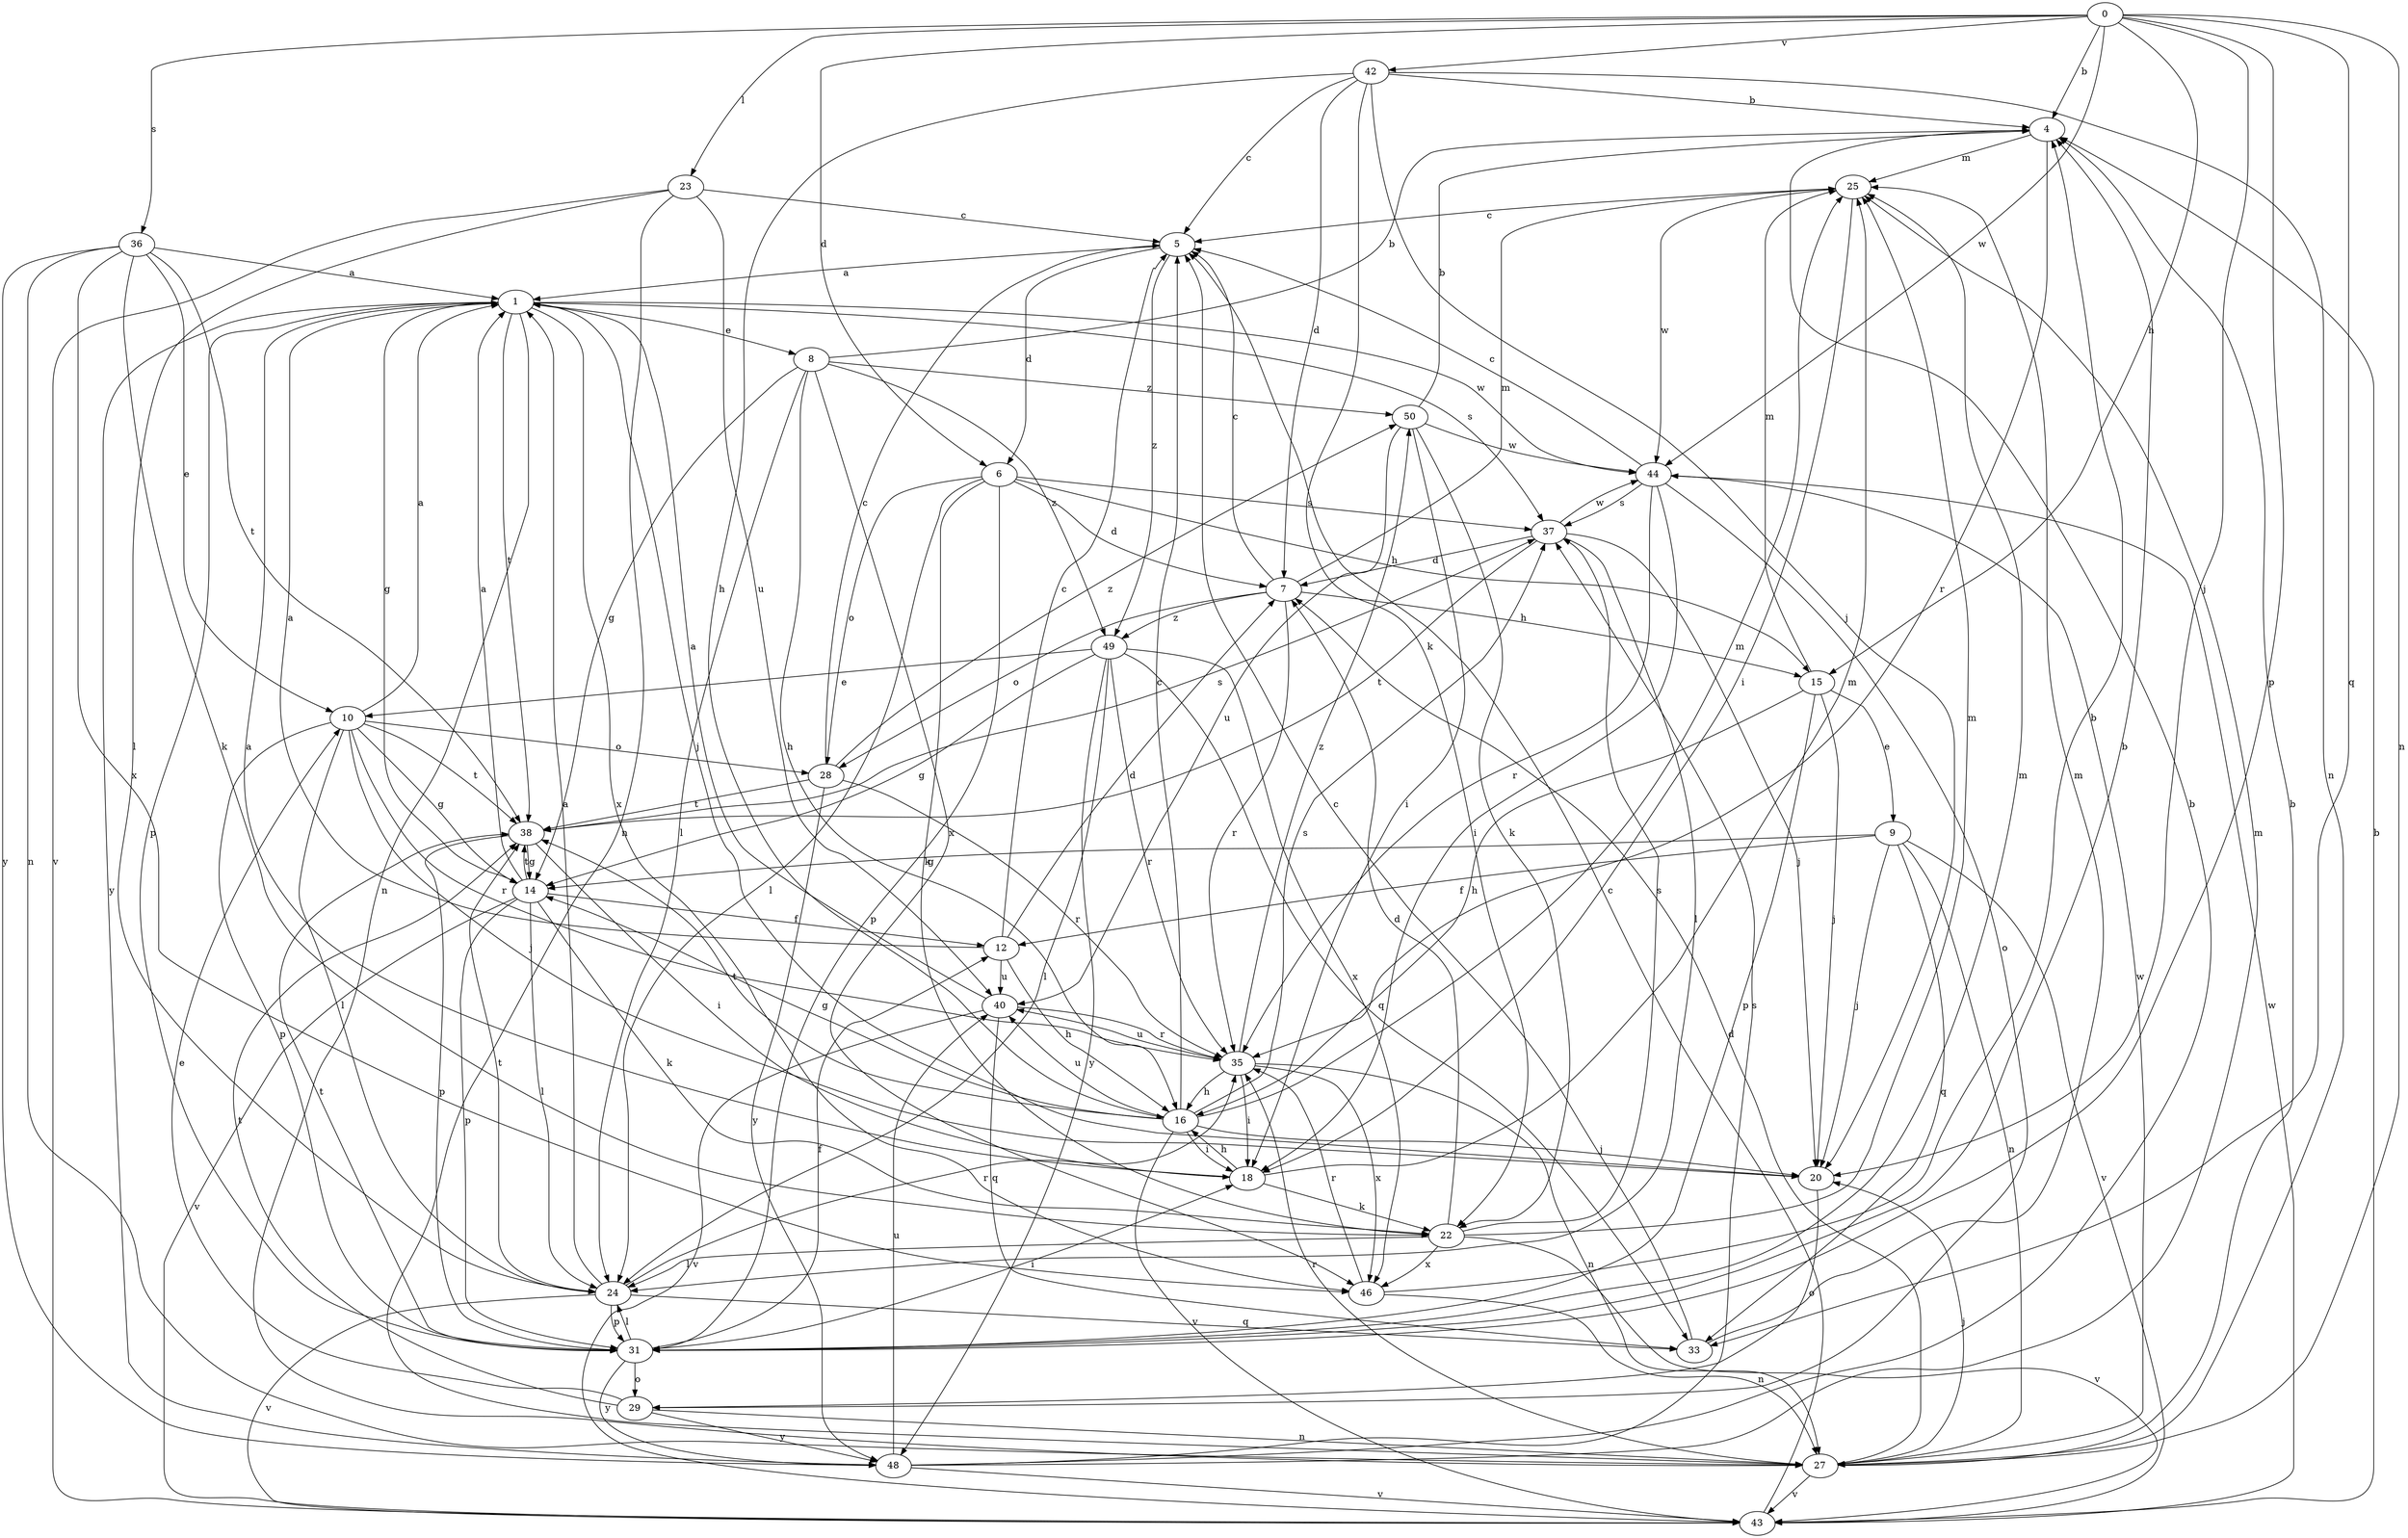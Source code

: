 strict digraph  {
0;
1;
4;
5;
6;
7;
8;
9;
10;
12;
14;
15;
16;
18;
20;
22;
23;
24;
25;
27;
28;
29;
31;
33;
35;
36;
37;
38;
40;
42;
43;
44;
46;
48;
49;
50;
0 -> 4  [label=b];
0 -> 6  [label=d];
0 -> 15  [label=h];
0 -> 20  [label=j];
0 -> 23  [label=l];
0 -> 27  [label=n];
0 -> 31  [label=p];
0 -> 33  [label=q];
0 -> 36  [label=s];
0 -> 42  [label=v];
0 -> 44  [label=w];
1 -> 8  [label=e];
1 -> 14  [label=g];
1 -> 20  [label=j];
1 -> 27  [label=n];
1 -> 31  [label=p];
1 -> 37  [label=s];
1 -> 38  [label=t];
1 -> 44  [label=w];
1 -> 46  [label=x];
1 -> 48  [label=y];
4 -> 25  [label=m];
4 -> 35  [label=r];
5 -> 1  [label=a];
5 -> 6  [label=d];
5 -> 49  [label=z];
6 -> 7  [label=d];
6 -> 15  [label=h];
6 -> 22  [label=k];
6 -> 24  [label=l];
6 -> 28  [label=o];
6 -> 31  [label=p];
6 -> 37  [label=s];
7 -> 5  [label=c];
7 -> 15  [label=h];
7 -> 25  [label=m];
7 -> 28  [label=o];
7 -> 35  [label=r];
7 -> 49  [label=z];
8 -> 4  [label=b];
8 -> 14  [label=g];
8 -> 16  [label=h];
8 -> 24  [label=l];
8 -> 46  [label=x];
8 -> 49  [label=z];
8 -> 50  [label=z];
9 -> 12  [label=f];
9 -> 14  [label=g];
9 -> 20  [label=j];
9 -> 27  [label=n];
9 -> 33  [label=q];
9 -> 43  [label=v];
10 -> 1  [label=a];
10 -> 14  [label=g];
10 -> 20  [label=j];
10 -> 24  [label=l];
10 -> 28  [label=o];
10 -> 31  [label=p];
10 -> 35  [label=r];
10 -> 38  [label=t];
12 -> 1  [label=a];
12 -> 5  [label=c];
12 -> 7  [label=d];
12 -> 16  [label=h];
12 -> 40  [label=u];
14 -> 1  [label=a];
14 -> 12  [label=f];
14 -> 22  [label=k];
14 -> 24  [label=l];
14 -> 31  [label=p];
14 -> 38  [label=t];
14 -> 43  [label=v];
15 -> 9  [label=e];
15 -> 16  [label=h];
15 -> 20  [label=j];
15 -> 25  [label=m];
15 -> 31  [label=p];
16 -> 5  [label=c];
16 -> 14  [label=g];
16 -> 18  [label=i];
16 -> 20  [label=j];
16 -> 25  [label=m];
16 -> 37  [label=s];
16 -> 38  [label=t];
16 -> 40  [label=u];
16 -> 43  [label=v];
18 -> 1  [label=a];
18 -> 16  [label=h];
18 -> 22  [label=k];
18 -> 25  [label=m];
20 -> 29  [label=o];
22 -> 7  [label=d];
22 -> 24  [label=l];
22 -> 25  [label=m];
22 -> 37  [label=s];
22 -> 43  [label=v];
22 -> 46  [label=x];
23 -> 5  [label=c];
23 -> 24  [label=l];
23 -> 27  [label=n];
23 -> 40  [label=u];
23 -> 43  [label=v];
24 -> 1  [label=a];
24 -> 31  [label=p];
24 -> 33  [label=q];
24 -> 35  [label=r];
24 -> 38  [label=t];
24 -> 43  [label=v];
25 -> 5  [label=c];
25 -> 18  [label=i];
25 -> 44  [label=w];
27 -> 4  [label=b];
27 -> 7  [label=d];
27 -> 20  [label=j];
27 -> 35  [label=r];
27 -> 43  [label=v];
27 -> 44  [label=w];
28 -> 5  [label=c];
28 -> 35  [label=r];
28 -> 38  [label=t];
28 -> 48  [label=y];
28 -> 50  [label=z];
29 -> 10  [label=e];
29 -> 27  [label=n];
29 -> 38  [label=t];
29 -> 48  [label=y];
31 -> 4  [label=b];
31 -> 12  [label=f];
31 -> 18  [label=i];
31 -> 24  [label=l];
31 -> 25  [label=m];
31 -> 29  [label=o];
31 -> 38  [label=t];
31 -> 48  [label=y];
33 -> 5  [label=c];
33 -> 25  [label=m];
35 -> 16  [label=h];
35 -> 18  [label=i];
35 -> 27  [label=n];
35 -> 40  [label=u];
35 -> 46  [label=x];
35 -> 50  [label=z];
36 -> 1  [label=a];
36 -> 10  [label=e];
36 -> 22  [label=k];
36 -> 27  [label=n];
36 -> 38  [label=t];
36 -> 46  [label=x];
36 -> 48  [label=y];
37 -> 7  [label=d];
37 -> 20  [label=j];
37 -> 24  [label=l];
37 -> 38  [label=t];
37 -> 44  [label=w];
38 -> 14  [label=g];
38 -> 18  [label=i];
38 -> 31  [label=p];
38 -> 37  [label=s];
40 -> 1  [label=a];
40 -> 33  [label=q];
40 -> 35  [label=r];
40 -> 43  [label=v];
42 -> 4  [label=b];
42 -> 5  [label=c];
42 -> 7  [label=d];
42 -> 16  [label=h];
42 -> 20  [label=j];
42 -> 22  [label=k];
42 -> 27  [label=n];
43 -> 4  [label=b];
43 -> 5  [label=c];
43 -> 44  [label=w];
44 -> 5  [label=c];
44 -> 18  [label=i];
44 -> 29  [label=o];
44 -> 35  [label=r];
44 -> 37  [label=s];
46 -> 4  [label=b];
46 -> 27  [label=n];
46 -> 35  [label=r];
48 -> 4  [label=b];
48 -> 25  [label=m];
48 -> 37  [label=s];
48 -> 40  [label=u];
48 -> 43  [label=v];
49 -> 10  [label=e];
49 -> 14  [label=g];
49 -> 24  [label=l];
49 -> 33  [label=q];
49 -> 35  [label=r];
49 -> 46  [label=x];
49 -> 48  [label=y];
50 -> 4  [label=b];
50 -> 18  [label=i];
50 -> 22  [label=k];
50 -> 40  [label=u];
50 -> 44  [label=w];
}
